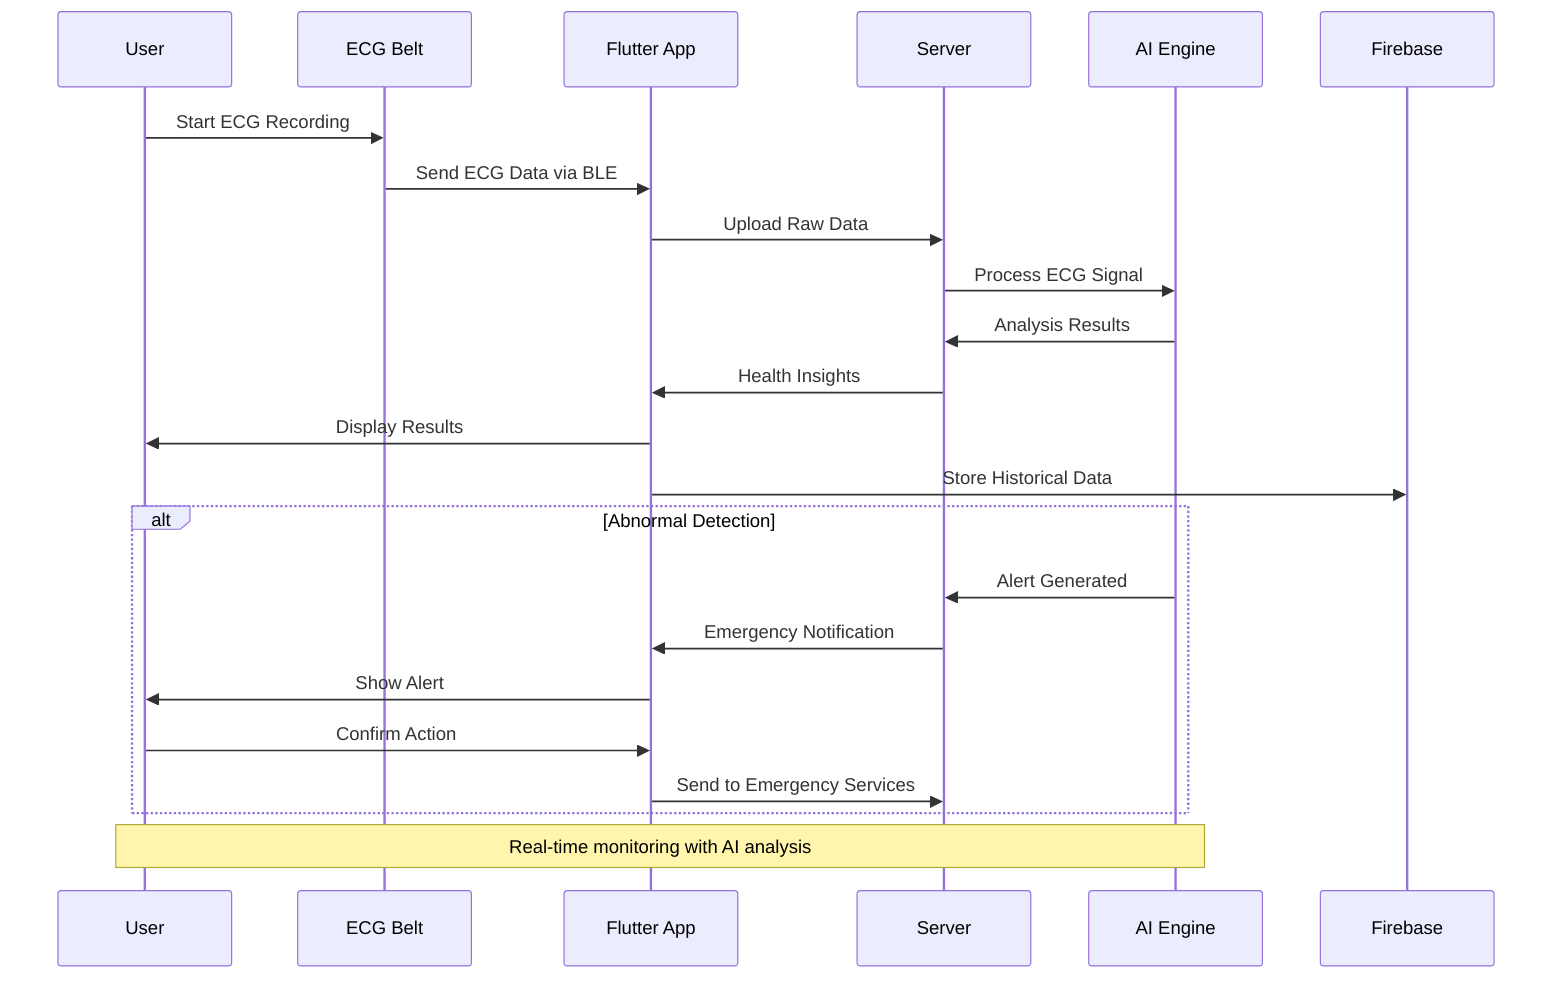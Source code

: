sequenceDiagram
    participant U as User
    participant W as ECG Belt
    participant A as Flutter App
    participant S as Server
    participant AI as AI Engine
    participant F as Firebase
    
    U->>W: Start ECG Recording
    W->>A: Send ECG Data via BLE
    A->>S: Upload Raw Data
    S->>AI: Process ECG Signal
    AI->>S: Analysis Results
    S->>A: Health Insights
    A->>U: Display Results
    A->>F: Store Historical Data
    
    alt Abnormal Detection
        AI->>S: Alert Generated
        S->>A: Emergency Notification
        A->>U: Show Alert
        U->>A: Confirm Action
        A->>S: Send to Emergency Services
    end
    
    Note over U,AI: Real-time monitoring with AI analysis